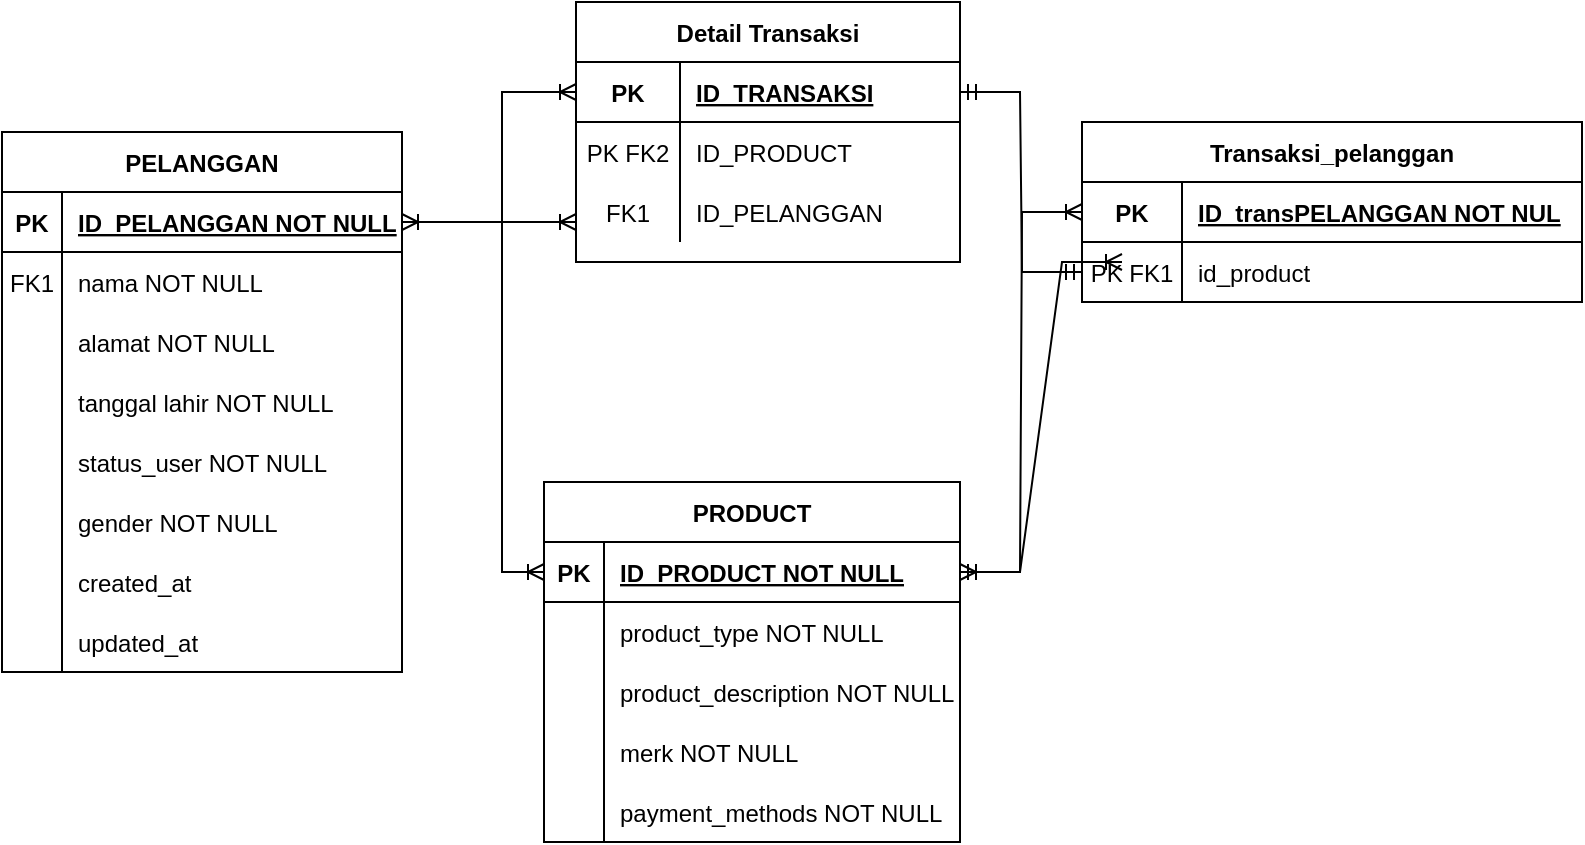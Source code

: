 <?xml version="1.0" encoding="UTF-8"?>
<mxfile version="20.5.3" pages="2"><diagram id="ZekU-cFpkM9IE33deQuU" name="Page-1"><mxGraphModel dx="1102" dy="524" grid="1" gridSize="10" guides="1" tooltips="1" connect="1" arrows="1" fold="1" page="1" pageScale="1" pageWidth="850" pageHeight="1100" math="0" shadow="0"><root><mxCell id="0"/><mxCell id="1" parent="0"/><mxCell id="_6RoxGi8gljCPZA8hUSi-14" value="PRODUCT" style="shape=table;startSize=30;container=1;collapsible=1;childLayout=tableLayout;fixedRows=1;rowLines=0;fontStyle=1;align=center;resizeLast=1;" parent="1" vertex="1"><mxGeometry x="321" y="300" width="208" height="180" as="geometry"/></mxCell><mxCell id="_6RoxGi8gljCPZA8hUSi-15" value="" style="shape=tableRow;horizontal=0;startSize=0;swimlaneHead=0;swimlaneBody=0;fillColor=none;collapsible=0;dropTarget=0;points=[[0,0.5],[1,0.5]];portConstraint=eastwest;top=0;left=0;right=0;bottom=1;" parent="_6RoxGi8gljCPZA8hUSi-14" vertex="1"><mxGeometry y="30" width="208" height="30" as="geometry"/></mxCell><mxCell id="_6RoxGi8gljCPZA8hUSi-16" value="PK" style="shape=partialRectangle;connectable=0;fillColor=none;top=0;left=0;bottom=0;right=0;fontStyle=1;overflow=hidden;" parent="_6RoxGi8gljCPZA8hUSi-15" vertex="1"><mxGeometry width="30" height="30" as="geometry"><mxRectangle width="30" height="30" as="alternateBounds"/></mxGeometry></mxCell><mxCell id="_6RoxGi8gljCPZA8hUSi-17" value="ID_PRODUCT NOT NULL" style="shape=partialRectangle;connectable=0;fillColor=none;top=0;left=0;bottom=0;right=0;align=left;spacingLeft=6;fontStyle=5;overflow=hidden;" parent="_6RoxGi8gljCPZA8hUSi-15" vertex="1"><mxGeometry x="30" width="178" height="30" as="geometry"><mxRectangle width="178" height="30" as="alternateBounds"/></mxGeometry></mxCell><mxCell id="_6RoxGi8gljCPZA8hUSi-18" value="" style="shape=tableRow;horizontal=0;startSize=0;swimlaneHead=0;swimlaneBody=0;fillColor=none;collapsible=0;dropTarget=0;points=[[0,0.5],[1,0.5]];portConstraint=eastwest;top=0;left=0;right=0;bottom=0;" parent="_6RoxGi8gljCPZA8hUSi-14" vertex="1"><mxGeometry y="60" width="208" height="30" as="geometry"/></mxCell><mxCell id="_6RoxGi8gljCPZA8hUSi-19" value="" style="shape=partialRectangle;connectable=0;fillColor=none;top=0;left=0;bottom=0;right=0;editable=1;overflow=hidden;" parent="_6RoxGi8gljCPZA8hUSi-18" vertex="1"><mxGeometry width="30" height="30" as="geometry"><mxRectangle width="30" height="30" as="alternateBounds"/></mxGeometry></mxCell><mxCell id="_6RoxGi8gljCPZA8hUSi-20" value="product_type NOT NULL" style="shape=partialRectangle;connectable=0;fillColor=none;top=0;left=0;bottom=0;right=0;align=left;spacingLeft=6;overflow=hidden;" parent="_6RoxGi8gljCPZA8hUSi-18" vertex="1"><mxGeometry x="30" width="178" height="30" as="geometry"><mxRectangle width="178" height="30" as="alternateBounds"/></mxGeometry></mxCell><mxCell id="_6RoxGi8gljCPZA8hUSi-21" value="" style="shape=tableRow;horizontal=0;startSize=0;swimlaneHead=0;swimlaneBody=0;fillColor=none;collapsible=0;dropTarget=0;points=[[0,0.5],[1,0.5]];portConstraint=eastwest;top=0;left=0;right=0;bottom=0;" parent="_6RoxGi8gljCPZA8hUSi-14" vertex="1"><mxGeometry y="90" width="208" height="30" as="geometry"/></mxCell><mxCell id="_6RoxGi8gljCPZA8hUSi-22" value="" style="shape=partialRectangle;connectable=0;fillColor=none;top=0;left=0;bottom=0;right=0;editable=1;overflow=hidden;" parent="_6RoxGi8gljCPZA8hUSi-21" vertex="1"><mxGeometry width="30" height="30" as="geometry"><mxRectangle width="30" height="30" as="alternateBounds"/></mxGeometry></mxCell><mxCell id="_6RoxGi8gljCPZA8hUSi-23" value="product_description NOT NULL" style="shape=partialRectangle;connectable=0;fillColor=none;top=0;left=0;bottom=0;right=0;align=left;spacingLeft=6;overflow=hidden;" parent="_6RoxGi8gljCPZA8hUSi-21" vertex="1"><mxGeometry x="30" width="178" height="30" as="geometry"><mxRectangle width="178" height="30" as="alternateBounds"/></mxGeometry></mxCell><mxCell id="_6RoxGi8gljCPZA8hUSi-24" value="" style="shape=tableRow;horizontal=0;startSize=0;swimlaneHead=0;swimlaneBody=0;fillColor=none;collapsible=0;dropTarget=0;points=[[0,0.5],[1,0.5]];portConstraint=eastwest;top=0;left=0;right=0;bottom=0;" parent="_6RoxGi8gljCPZA8hUSi-14" vertex="1"><mxGeometry y="120" width="208" height="30" as="geometry"/></mxCell><mxCell id="_6RoxGi8gljCPZA8hUSi-25" value="" style="shape=partialRectangle;connectable=0;fillColor=none;top=0;left=0;bottom=0;right=0;editable=1;overflow=hidden;" parent="_6RoxGi8gljCPZA8hUSi-24" vertex="1"><mxGeometry width="30" height="30" as="geometry"><mxRectangle width="30" height="30" as="alternateBounds"/></mxGeometry></mxCell><mxCell id="_6RoxGi8gljCPZA8hUSi-26" value="merk NOT NULL" style="shape=partialRectangle;connectable=0;fillColor=none;top=0;left=0;bottom=0;right=0;align=left;spacingLeft=6;overflow=hidden;" parent="_6RoxGi8gljCPZA8hUSi-24" vertex="1"><mxGeometry x="30" width="178" height="30" as="geometry"><mxRectangle width="178" height="30" as="alternateBounds"/></mxGeometry></mxCell><mxCell id="_6RoxGi8gljCPZA8hUSi-54" style="shape=tableRow;horizontal=0;startSize=0;swimlaneHead=0;swimlaneBody=0;fillColor=none;collapsible=0;dropTarget=0;points=[[0,0.5],[1,0.5]];portConstraint=eastwest;top=0;left=0;right=0;bottom=0;" parent="_6RoxGi8gljCPZA8hUSi-14" vertex="1"><mxGeometry y="150" width="208" height="30" as="geometry"/></mxCell><mxCell id="_6RoxGi8gljCPZA8hUSi-55" style="shape=partialRectangle;connectable=0;fillColor=none;top=0;left=0;bottom=0;right=0;editable=1;overflow=hidden;" parent="_6RoxGi8gljCPZA8hUSi-54" vertex="1"><mxGeometry width="30" height="30" as="geometry"><mxRectangle width="30" height="30" as="alternateBounds"/></mxGeometry></mxCell><mxCell id="_6RoxGi8gljCPZA8hUSi-56" value="payment_methods NOT NULL" style="shape=partialRectangle;connectable=0;fillColor=none;top=0;left=0;bottom=0;right=0;align=left;spacingLeft=6;overflow=hidden;" parent="_6RoxGi8gljCPZA8hUSi-54" vertex="1"><mxGeometry x="30" width="178" height="30" as="geometry"><mxRectangle width="178" height="30" as="alternateBounds"/></mxGeometry></mxCell><mxCell id="_6RoxGi8gljCPZA8hUSi-28" value="PELANGGAN" style="shape=table;startSize=30;container=1;collapsible=1;childLayout=tableLayout;fixedRows=1;rowLines=0;fontStyle=1;align=center;resizeLast=1;" parent="1" vertex="1"><mxGeometry x="50" y="125" width="200" height="270" as="geometry"/></mxCell><mxCell id="_6RoxGi8gljCPZA8hUSi-29" value="" style="shape=tableRow;horizontal=0;startSize=0;swimlaneHead=0;swimlaneBody=0;fillColor=none;collapsible=0;dropTarget=0;points=[[0,0.5],[1,0.5]];portConstraint=eastwest;top=0;left=0;right=0;bottom=1;" parent="_6RoxGi8gljCPZA8hUSi-28" vertex="1"><mxGeometry y="30" width="200" height="30" as="geometry"/></mxCell><mxCell id="_6RoxGi8gljCPZA8hUSi-30" value="PK" style="shape=partialRectangle;connectable=0;fillColor=none;top=0;left=0;bottom=0;right=0;fontStyle=1;overflow=hidden;" parent="_6RoxGi8gljCPZA8hUSi-29" vertex="1"><mxGeometry width="30" height="30" as="geometry"><mxRectangle width="30" height="30" as="alternateBounds"/></mxGeometry></mxCell><mxCell id="_6RoxGi8gljCPZA8hUSi-31" value="ID_PELANGGAN NOT NULL" style="shape=partialRectangle;connectable=0;fillColor=none;top=0;left=0;bottom=0;right=0;align=left;spacingLeft=6;fontStyle=5;overflow=hidden;" parent="_6RoxGi8gljCPZA8hUSi-29" vertex="1"><mxGeometry x="30" width="170" height="30" as="geometry"><mxRectangle width="170" height="30" as="alternateBounds"/></mxGeometry></mxCell><mxCell id="_6RoxGi8gljCPZA8hUSi-32" value="" style="shape=tableRow;horizontal=0;startSize=0;swimlaneHead=0;swimlaneBody=0;fillColor=none;collapsible=0;dropTarget=0;points=[[0,0.5],[1,0.5]];portConstraint=eastwest;top=0;left=0;right=0;bottom=0;" parent="_6RoxGi8gljCPZA8hUSi-28" vertex="1"><mxGeometry y="60" width="200" height="30" as="geometry"/></mxCell><mxCell id="_6RoxGi8gljCPZA8hUSi-33" value="FK1" style="shape=partialRectangle;connectable=0;fillColor=none;top=0;left=0;bottom=0;right=0;editable=1;overflow=hidden;" parent="_6RoxGi8gljCPZA8hUSi-32" vertex="1"><mxGeometry width="30" height="30" as="geometry"><mxRectangle width="30" height="30" as="alternateBounds"/></mxGeometry></mxCell><mxCell id="_6RoxGi8gljCPZA8hUSi-34" value="nama NOT NULL" style="shape=partialRectangle;connectable=0;fillColor=none;top=0;left=0;bottom=0;right=0;align=left;spacingLeft=6;overflow=hidden;" parent="_6RoxGi8gljCPZA8hUSi-32" vertex="1"><mxGeometry x="30" width="170" height="30" as="geometry"><mxRectangle width="170" height="30" as="alternateBounds"/></mxGeometry></mxCell><mxCell id="_6RoxGi8gljCPZA8hUSi-35" value="" style="shape=tableRow;horizontal=0;startSize=0;swimlaneHead=0;swimlaneBody=0;fillColor=none;collapsible=0;dropTarget=0;points=[[0,0.5],[1,0.5]];portConstraint=eastwest;top=0;left=0;right=0;bottom=0;" parent="_6RoxGi8gljCPZA8hUSi-28" vertex="1"><mxGeometry y="90" width="200" height="30" as="geometry"/></mxCell><mxCell id="_6RoxGi8gljCPZA8hUSi-36" value="" style="shape=partialRectangle;connectable=0;fillColor=none;top=0;left=0;bottom=0;right=0;editable=1;overflow=hidden;" parent="_6RoxGi8gljCPZA8hUSi-35" vertex="1"><mxGeometry width="30" height="30" as="geometry"><mxRectangle width="30" height="30" as="alternateBounds"/></mxGeometry></mxCell><mxCell id="_6RoxGi8gljCPZA8hUSi-37" value="alamat NOT NULL" style="shape=partialRectangle;connectable=0;fillColor=none;top=0;left=0;bottom=0;right=0;align=left;spacingLeft=6;overflow=hidden;" parent="_6RoxGi8gljCPZA8hUSi-35" vertex="1"><mxGeometry x="30" width="170" height="30" as="geometry"><mxRectangle width="170" height="30" as="alternateBounds"/></mxGeometry></mxCell><mxCell id="_6RoxGi8gljCPZA8hUSi-38" value="" style="shape=tableRow;horizontal=0;startSize=0;swimlaneHead=0;swimlaneBody=0;fillColor=none;collapsible=0;dropTarget=0;points=[[0,0.5],[1,0.5]];portConstraint=eastwest;top=0;left=0;right=0;bottom=0;" parent="_6RoxGi8gljCPZA8hUSi-28" vertex="1"><mxGeometry y="120" width="200" height="30" as="geometry"/></mxCell><mxCell id="_6RoxGi8gljCPZA8hUSi-39" value="" style="shape=partialRectangle;connectable=0;fillColor=none;top=0;left=0;bottom=0;right=0;editable=1;overflow=hidden;" parent="_6RoxGi8gljCPZA8hUSi-38" vertex="1"><mxGeometry width="30" height="30" as="geometry"><mxRectangle width="30" height="30" as="alternateBounds"/></mxGeometry></mxCell><mxCell id="_6RoxGi8gljCPZA8hUSi-40" value="tanggal lahir NOT NULL" style="shape=partialRectangle;connectable=0;fillColor=none;top=0;left=0;bottom=0;right=0;align=left;spacingLeft=6;overflow=hidden;" parent="_6RoxGi8gljCPZA8hUSi-38" vertex="1"><mxGeometry x="30" width="170" height="30" as="geometry"><mxRectangle width="170" height="30" as="alternateBounds"/></mxGeometry></mxCell><mxCell id="_6RoxGi8gljCPZA8hUSi-62" style="shape=tableRow;horizontal=0;startSize=0;swimlaneHead=0;swimlaneBody=0;fillColor=none;collapsible=0;dropTarget=0;points=[[0,0.5],[1,0.5]];portConstraint=eastwest;top=0;left=0;right=0;bottom=0;" parent="_6RoxGi8gljCPZA8hUSi-28" vertex="1"><mxGeometry y="150" width="200" height="30" as="geometry"/></mxCell><mxCell id="_6RoxGi8gljCPZA8hUSi-63" style="shape=partialRectangle;connectable=0;fillColor=none;top=0;left=0;bottom=0;right=0;editable=1;overflow=hidden;" parent="_6RoxGi8gljCPZA8hUSi-62" vertex="1"><mxGeometry width="30" height="30" as="geometry"><mxRectangle width="30" height="30" as="alternateBounds"/></mxGeometry></mxCell><mxCell id="_6RoxGi8gljCPZA8hUSi-64" value="status_user NOT NULL" style="shape=partialRectangle;connectable=0;fillColor=none;top=0;left=0;bottom=0;right=0;align=left;spacingLeft=6;overflow=hidden;" parent="_6RoxGi8gljCPZA8hUSi-62" vertex="1"><mxGeometry x="30" width="170" height="30" as="geometry"><mxRectangle width="170" height="30" as="alternateBounds"/></mxGeometry></mxCell><mxCell id="_6RoxGi8gljCPZA8hUSi-65" style="shape=tableRow;horizontal=0;startSize=0;swimlaneHead=0;swimlaneBody=0;fillColor=none;collapsible=0;dropTarget=0;points=[[0,0.5],[1,0.5]];portConstraint=eastwest;top=0;left=0;right=0;bottom=0;" parent="_6RoxGi8gljCPZA8hUSi-28" vertex="1"><mxGeometry y="180" width="200" height="30" as="geometry"/></mxCell><mxCell id="_6RoxGi8gljCPZA8hUSi-66" style="shape=partialRectangle;connectable=0;fillColor=none;top=0;left=0;bottom=0;right=0;editable=1;overflow=hidden;" parent="_6RoxGi8gljCPZA8hUSi-65" vertex="1"><mxGeometry width="30" height="30" as="geometry"><mxRectangle width="30" height="30" as="alternateBounds"/></mxGeometry></mxCell><mxCell id="_6RoxGi8gljCPZA8hUSi-67" value="gender NOT NULL" style="shape=partialRectangle;connectable=0;fillColor=none;top=0;left=0;bottom=0;right=0;align=left;spacingLeft=6;overflow=hidden;" parent="_6RoxGi8gljCPZA8hUSi-65" vertex="1"><mxGeometry x="30" width="170" height="30" as="geometry"><mxRectangle width="170" height="30" as="alternateBounds"/></mxGeometry></mxCell><mxCell id="_6RoxGi8gljCPZA8hUSi-68" style="shape=tableRow;horizontal=0;startSize=0;swimlaneHead=0;swimlaneBody=0;fillColor=none;collapsible=0;dropTarget=0;points=[[0,0.5],[1,0.5]];portConstraint=eastwest;top=0;left=0;right=0;bottom=0;" parent="_6RoxGi8gljCPZA8hUSi-28" vertex="1"><mxGeometry y="210" width="200" height="30" as="geometry"/></mxCell><mxCell id="_6RoxGi8gljCPZA8hUSi-69" style="shape=partialRectangle;connectable=0;fillColor=none;top=0;left=0;bottom=0;right=0;editable=1;overflow=hidden;" parent="_6RoxGi8gljCPZA8hUSi-68" vertex="1"><mxGeometry width="30" height="30" as="geometry"><mxRectangle width="30" height="30" as="alternateBounds"/></mxGeometry></mxCell><mxCell id="_6RoxGi8gljCPZA8hUSi-70" value="created_at" style="shape=partialRectangle;connectable=0;fillColor=none;top=0;left=0;bottom=0;right=0;align=left;spacingLeft=6;overflow=hidden;" parent="_6RoxGi8gljCPZA8hUSi-68" vertex="1"><mxGeometry x="30" width="170" height="30" as="geometry"><mxRectangle width="170" height="30" as="alternateBounds"/></mxGeometry></mxCell><mxCell id="_6RoxGi8gljCPZA8hUSi-71" style="shape=tableRow;horizontal=0;startSize=0;swimlaneHead=0;swimlaneBody=0;fillColor=none;collapsible=0;dropTarget=0;points=[[0,0.5],[1,0.5]];portConstraint=eastwest;top=0;left=0;right=0;bottom=0;" parent="_6RoxGi8gljCPZA8hUSi-28" vertex="1"><mxGeometry y="240" width="200" height="30" as="geometry"/></mxCell><mxCell id="_6RoxGi8gljCPZA8hUSi-72" style="shape=partialRectangle;connectable=0;fillColor=none;top=0;left=0;bottom=0;right=0;editable=1;overflow=hidden;" parent="_6RoxGi8gljCPZA8hUSi-71" vertex="1"><mxGeometry width="30" height="30" as="geometry"><mxRectangle width="30" height="30" as="alternateBounds"/></mxGeometry></mxCell><mxCell id="_6RoxGi8gljCPZA8hUSi-73" value="updated_at" style="shape=partialRectangle;connectable=0;fillColor=none;top=0;left=0;bottom=0;right=0;align=left;spacingLeft=6;overflow=hidden;" parent="_6RoxGi8gljCPZA8hUSi-71" vertex="1"><mxGeometry x="30" width="170" height="30" as="geometry"><mxRectangle width="170" height="30" as="alternateBounds"/></mxGeometry></mxCell><mxCell id="_6RoxGi8gljCPZA8hUSi-75" value="Transaksi_pelanggan" style="shape=table;startSize=30;container=1;collapsible=1;childLayout=tableLayout;fixedRows=1;rowLines=0;fontStyle=1;align=center;resizeLast=1;" parent="1" vertex="1"><mxGeometry x="590" y="120" width="250" height="90" as="geometry"/></mxCell><mxCell id="_6RoxGi8gljCPZA8hUSi-76" value="" style="shape=tableRow;horizontal=0;startSize=0;swimlaneHead=0;swimlaneBody=0;fillColor=none;collapsible=0;dropTarget=0;points=[[0,0.5],[1,0.5]];portConstraint=eastwest;top=0;left=0;right=0;bottom=1;" parent="_6RoxGi8gljCPZA8hUSi-75" vertex="1"><mxGeometry y="30" width="250" height="30" as="geometry"/></mxCell><mxCell id="_6RoxGi8gljCPZA8hUSi-77" value="PK" style="shape=partialRectangle;connectable=0;fillColor=none;top=0;left=0;bottom=0;right=0;fontStyle=1;overflow=hidden;" parent="_6RoxGi8gljCPZA8hUSi-76" vertex="1"><mxGeometry width="50" height="30" as="geometry"><mxRectangle width="50" height="30" as="alternateBounds"/></mxGeometry></mxCell><mxCell id="_6RoxGi8gljCPZA8hUSi-78" value="ID_transPELANGGAN NOT NUL" style="shape=partialRectangle;connectable=0;fillColor=none;top=0;left=0;bottom=0;right=0;align=left;spacingLeft=6;fontStyle=5;overflow=hidden;" parent="_6RoxGi8gljCPZA8hUSi-76" vertex="1"><mxGeometry x="50" width="200" height="30" as="geometry"><mxRectangle width="200" height="30" as="alternateBounds"/></mxGeometry></mxCell><mxCell id="_6RoxGi8gljCPZA8hUSi-79" value="" style="shape=tableRow;horizontal=0;startSize=0;swimlaneHead=0;swimlaneBody=0;fillColor=none;collapsible=0;dropTarget=0;points=[[0,0.5],[1,0.5]];portConstraint=eastwest;top=0;left=0;right=0;bottom=0;" parent="_6RoxGi8gljCPZA8hUSi-75" vertex="1"><mxGeometry y="60" width="250" height="30" as="geometry"/></mxCell><mxCell id="_6RoxGi8gljCPZA8hUSi-80" value="PK FK1" style="shape=partialRectangle;connectable=0;fillColor=none;top=0;left=0;bottom=0;right=0;editable=1;overflow=hidden;" parent="_6RoxGi8gljCPZA8hUSi-79" vertex="1"><mxGeometry width="50" height="30" as="geometry"><mxRectangle width="50" height="30" as="alternateBounds"/></mxGeometry></mxCell><mxCell id="_6RoxGi8gljCPZA8hUSi-81" value="id_product" style="shape=partialRectangle;connectable=0;fillColor=none;top=0;left=0;bottom=0;right=0;align=left;spacingLeft=6;overflow=hidden;" parent="_6RoxGi8gljCPZA8hUSi-79" vertex="1"><mxGeometry x="50" width="200" height="30" as="geometry"><mxRectangle width="200" height="30" as="alternateBounds"/></mxGeometry></mxCell><mxCell id="_6RoxGi8gljCPZA8hUSi-88" value="Detail Transaksi" style="shape=table;startSize=30;container=1;collapsible=1;childLayout=tableLayout;fixedRows=1;rowLines=0;fontStyle=1;align=center;resizeLast=1;" parent="1" vertex="1"><mxGeometry x="337" y="60" width="192" height="130" as="geometry"/></mxCell><mxCell id="_6RoxGi8gljCPZA8hUSi-89" value="" style="shape=tableRow;horizontal=0;startSize=0;swimlaneHead=0;swimlaneBody=0;fillColor=none;collapsible=0;dropTarget=0;points=[[0,0.5],[1,0.5]];portConstraint=eastwest;top=0;left=0;right=0;bottom=1;" parent="_6RoxGi8gljCPZA8hUSi-88" vertex="1"><mxGeometry y="30" width="192" height="30" as="geometry"/></mxCell><mxCell id="_6RoxGi8gljCPZA8hUSi-90" value="PK" style="shape=partialRectangle;connectable=0;fillColor=none;top=0;left=0;bottom=0;right=0;fontStyle=1;overflow=hidden;" parent="_6RoxGi8gljCPZA8hUSi-89" vertex="1"><mxGeometry width="52" height="30" as="geometry"><mxRectangle width="52" height="30" as="alternateBounds"/></mxGeometry></mxCell><mxCell id="_6RoxGi8gljCPZA8hUSi-91" value="ID_TRANSAKSI" style="shape=partialRectangle;connectable=0;fillColor=none;top=0;left=0;bottom=0;right=0;align=left;spacingLeft=6;fontStyle=5;overflow=hidden;" parent="_6RoxGi8gljCPZA8hUSi-89" vertex="1"><mxGeometry x="52" width="140" height="30" as="geometry"><mxRectangle width="140" height="30" as="alternateBounds"/></mxGeometry></mxCell><mxCell id="_6RoxGi8gljCPZA8hUSi-106" value="" style="shape=tableRow;horizontal=0;startSize=0;swimlaneHead=0;swimlaneBody=0;fillColor=none;collapsible=0;dropTarget=0;points=[[0,0.5],[1,0.5]];portConstraint=eastwest;top=0;left=0;right=0;bottom=0;" parent="_6RoxGi8gljCPZA8hUSi-88" vertex="1"><mxGeometry y="60" width="192" height="30" as="geometry"/></mxCell><mxCell id="_6RoxGi8gljCPZA8hUSi-107" value="PK FK2" style="shape=partialRectangle;connectable=0;fillColor=none;top=0;left=0;bottom=0;right=0;editable=1;overflow=hidden;" parent="_6RoxGi8gljCPZA8hUSi-106" vertex="1"><mxGeometry width="52" height="30" as="geometry"><mxRectangle width="52" height="30" as="alternateBounds"/></mxGeometry></mxCell><mxCell id="_6RoxGi8gljCPZA8hUSi-108" value="ID_PRODUCT" style="shape=partialRectangle;connectable=0;fillColor=none;top=0;left=0;bottom=0;right=0;align=left;spacingLeft=6;overflow=hidden;" parent="_6RoxGi8gljCPZA8hUSi-106" vertex="1"><mxGeometry x="52" width="140" height="30" as="geometry"><mxRectangle width="140" height="30" as="alternateBounds"/></mxGeometry></mxCell><mxCell id="_6RoxGi8gljCPZA8hUSi-95" value="" style="shape=tableRow;horizontal=0;startSize=0;swimlaneHead=0;swimlaneBody=0;fillColor=none;collapsible=0;dropTarget=0;points=[[0,0.5],[1,0.5]];portConstraint=eastwest;top=0;left=0;right=0;bottom=0;" parent="_6RoxGi8gljCPZA8hUSi-88" vertex="1"><mxGeometry y="90" width="192" height="30" as="geometry"/></mxCell><mxCell id="_6RoxGi8gljCPZA8hUSi-96" value="FK1" style="shape=partialRectangle;connectable=0;fillColor=none;top=0;left=0;bottom=0;right=0;editable=1;overflow=hidden;" parent="_6RoxGi8gljCPZA8hUSi-95" vertex="1"><mxGeometry width="52" height="30" as="geometry"><mxRectangle width="52" height="30" as="alternateBounds"/></mxGeometry></mxCell><mxCell id="_6RoxGi8gljCPZA8hUSi-97" value="ID_PELANGGAN" style="shape=partialRectangle;connectable=0;fillColor=none;top=0;left=0;bottom=0;right=0;align=left;spacingLeft=6;overflow=hidden;" parent="_6RoxGi8gljCPZA8hUSi-95" vertex="1"><mxGeometry x="52" width="140" height="30" as="geometry"><mxRectangle width="140" height="30" as="alternateBounds"/></mxGeometry></mxCell><mxCell id="_6RoxGi8gljCPZA8hUSi-101" style="edgeStyle=orthogonalEdgeStyle;rounded=0;orthogonalLoop=1;jettySize=auto;html=1;exitX=1;exitY=0.5;exitDx=0;exitDy=0;" parent="_6RoxGi8gljCPZA8hUSi-88" edge="1"><mxGeometry relative="1" as="geometry"/></mxCell><mxCell id="_6RoxGi8gljCPZA8hUSi-112" value="" style="edgeStyle=entityRelationEdgeStyle;fontSize=12;html=1;endArrow=ERoneToMany;startArrow=ERoneToMany;rounded=0;exitX=1;exitY=0.5;exitDx=0;exitDy=0;entryX=1.032;entryY=0.188;entryDx=0;entryDy=0;entryPerimeter=0;" parent="1" source="_6RoxGi8gljCPZA8hUSi-15" edge="1"><mxGeometry width="100" height="100" relative="1" as="geometry"><mxPoint x="510" y="290" as="sourcePoint"/><mxPoint x="610" y="190" as="targetPoint"/></mxGeometry></mxCell><mxCell id="_6RoxGi8gljCPZA8hUSi-116" value="" style="edgeStyle=entityRelationEdgeStyle;fontSize=12;html=1;endArrow=ERmandOne;startArrow=ERmandOne;rounded=0;" parent="1" source="_6RoxGi8gljCPZA8hUSi-89" target="_6RoxGi8gljCPZA8hUSi-79" edge="1"><mxGeometry width="100" height="100" relative="1" as="geometry"><mxPoint x="380" y="310" as="sourcePoint"/><mxPoint x="480" y="210" as="targetPoint"/></mxGeometry></mxCell><mxCell id="_6RoxGi8gljCPZA8hUSi-117" value="" style="edgeStyle=entityRelationEdgeStyle;fontSize=12;html=1;endArrow=ERoneToMany;startArrow=ERmandOne;rounded=0;entryX=0;entryY=0.5;entryDx=0;entryDy=0;exitX=1;exitY=0.5;exitDx=0;exitDy=0;" parent="1" source="_6RoxGi8gljCPZA8hUSi-15" target="_6RoxGi8gljCPZA8hUSi-76" edge="1"><mxGeometry width="100" height="100" relative="1" as="geometry"><mxPoint x="529" y="350" as="sourcePoint"/><mxPoint x="629" y="250" as="targetPoint"/></mxGeometry></mxCell><mxCell id="_6RoxGi8gljCPZA8hUSi-119" value="" style="edgeStyle=orthogonalEdgeStyle;fontSize=12;html=1;endArrow=ERoneToMany;startArrow=ERoneToMany;rounded=0;exitX=0;exitY=0.5;exitDx=0;exitDy=0;entryX=0;entryY=0.5;entryDx=0;entryDy=0;" parent="1" source="_6RoxGi8gljCPZA8hUSi-15" target="_6RoxGi8gljCPZA8hUSi-89" edge="1"><mxGeometry width="100" height="100" relative="1" as="geometry"><mxPoint x="300" y="350" as="sourcePoint"/><mxPoint x="300" y="110" as="targetPoint"/><Array as="points"><mxPoint x="300" y="345"/><mxPoint x="300" y="105"/></Array></mxGeometry></mxCell><mxCell id="_6RoxGi8gljCPZA8hUSi-120" value="" style="fontSize=12;html=1;endArrow=ERoneToMany;startArrow=ERoneToMany;rounded=0;exitX=1;exitY=0.5;exitDx=0;exitDy=0;edgeStyle=orthogonalEdgeStyle;" parent="1" source="_6RoxGi8gljCPZA8hUSi-29" edge="1"><mxGeometry width="100" height="100" relative="1" as="geometry"><mxPoint x="237" y="270" as="sourcePoint"/><mxPoint x="337" y="170" as="targetPoint"/></mxGeometry></mxCell></root></mxGraphModel></diagram><diagram id="aHp4Yy8HyFMaDVhz2mBH" name="Page-2"><mxGraphModel dx="1952" dy="524" grid="1" gridSize="10" guides="1" tooltips="1" connect="1" arrows="1" fold="1" page="1" pageScale="1" pageWidth="850" pageHeight="1100" math="0" shadow="0"><root><mxCell id="0"/><mxCell id="1" parent="0"/><mxCell id="it7jZFx8YStNlVOl_ZXk-1" value="USER " style="shape=table;startSize=30;container=1;collapsible=1;childLayout=tableLayout;fixedRows=1;rowLines=0;fontStyle=1;align=center;resizeLast=1;" parent="1" vertex="1"><mxGeometry x="-840" y="360" width="330" height="240" as="geometry"/></mxCell><mxCell id="it7jZFx8YStNlVOl_ZXk-2" value="" style="shape=tableRow;horizontal=0;startSize=0;swimlaneHead=0;swimlaneBody=0;fillColor=none;collapsible=0;dropTarget=0;points=[[0,0.5],[1,0.5]];portConstraint=eastwest;top=0;left=0;right=0;bottom=1;" parent="it7jZFx8YStNlVOl_ZXk-1" vertex="1"><mxGeometry y="30" width="330" height="30" as="geometry"/></mxCell><mxCell id="it7jZFx8YStNlVOl_ZXk-3" value="PK" style="shape=partialRectangle;connectable=0;fillColor=none;top=0;left=0;bottom=0;right=0;fontStyle=1;overflow=hidden;" parent="it7jZFx8YStNlVOl_ZXk-2" vertex="1"><mxGeometry width="30" height="30" as="geometry"><mxRectangle width="30" height="30" as="alternateBounds"/></mxGeometry></mxCell><mxCell id="it7jZFx8YStNlVOl_ZXk-4" value="user_id" style="shape=partialRectangle;connectable=0;fillColor=none;top=0;left=0;bottom=0;right=0;align=left;spacingLeft=6;fontStyle=5;overflow=hidden;" parent="it7jZFx8YStNlVOl_ZXk-2" vertex="1"><mxGeometry x="30" width="150" height="30" as="geometry"><mxRectangle width="150" height="30" as="alternateBounds"/></mxGeometry></mxCell><mxCell id="it7jZFx8YStNlVOl_ZXk-20" value="Int,AI" style="shape=partialRectangle;connectable=0;fillColor=none;top=0;left=0;bottom=0;right=0;align=left;spacingLeft=6;fontStyle=5;overflow=hidden;" parent="it7jZFx8YStNlVOl_ZXk-2" vertex="1"><mxGeometry x="180" width="150" height="30" as="geometry"><mxRectangle width="150" height="30" as="alternateBounds"/></mxGeometry></mxCell><mxCell id="it7jZFx8YStNlVOl_ZXk-5" value="" style="shape=tableRow;horizontal=0;startSize=0;swimlaneHead=0;swimlaneBody=0;fillColor=none;collapsible=0;dropTarget=0;points=[[0,0.5],[1,0.5]];portConstraint=eastwest;top=0;left=0;right=0;bottom=0;" parent="it7jZFx8YStNlVOl_ZXk-1" vertex="1"><mxGeometry y="60" width="330" height="30" as="geometry"/></mxCell><mxCell id="it7jZFx8YStNlVOl_ZXk-6" value="" style="shape=partialRectangle;connectable=0;fillColor=none;top=0;left=0;bottom=0;right=0;editable=1;overflow=hidden;" parent="it7jZFx8YStNlVOl_ZXk-5" vertex="1"><mxGeometry width="30" height="30" as="geometry"><mxRectangle width="30" height="30" as="alternateBounds"/></mxGeometry></mxCell><mxCell id="it7jZFx8YStNlVOl_ZXk-7" value="Nama" style="shape=partialRectangle;connectable=0;fillColor=none;top=0;left=0;bottom=0;right=0;align=left;spacingLeft=6;overflow=hidden;" parent="it7jZFx8YStNlVOl_ZXk-5" vertex="1"><mxGeometry x="30" width="150" height="30" as="geometry"><mxRectangle width="150" height="30" as="alternateBounds"/></mxGeometry></mxCell><mxCell id="it7jZFx8YStNlVOl_ZXk-21" value="varchar(50)" style="shape=partialRectangle;connectable=0;fillColor=none;top=0;left=0;bottom=0;right=0;align=left;spacingLeft=6;overflow=hidden;" parent="it7jZFx8YStNlVOl_ZXk-5" vertex="1"><mxGeometry x="180" width="150" height="30" as="geometry"><mxRectangle width="150" height="30" as="alternateBounds"/></mxGeometry></mxCell><mxCell id="it7jZFx8YStNlVOl_ZXk-8" value="" style="shape=tableRow;horizontal=0;startSize=0;swimlaneHead=0;swimlaneBody=0;fillColor=none;collapsible=0;dropTarget=0;points=[[0,0.5],[1,0.5]];portConstraint=eastwest;top=0;left=0;right=0;bottom=0;" parent="it7jZFx8YStNlVOl_ZXk-1" vertex="1"><mxGeometry y="90" width="330" height="30" as="geometry"/></mxCell><mxCell id="it7jZFx8YStNlVOl_ZXk-9" value="" style="shape=partialRectangle;connectable=0;fillColor=none;top=0;left=0;bottom=0;right=0;editable=1;overflow=hidden;" parent="it7jZFx8YStNlVOl_ZXk-8" vertex="1"><mxGeometry width="30" height="30" as="geometry"><mxRectangle width="30" height="30" as="alternateBounds"/></mxGeometry></mxCell><mxCell id="it7jZFx8YStNlVOl_ZXk-10" value="password" style="shape=partialRectangle;connectable=0;fillColor=none;top=0;left=0;bottom=0;right=0;align=left;spacingLeft=6;overflow=hidden;" parent="it7jZFx8YStNlVOl_ZXk-8" vertex="1"><mxGeometry x="30" width="150" height="30" as="geometry"><mxRectangle width="150" height="30" as="alternateBounds"/></mxGeometry></mxCell><mxCell id="it7jZFx8YStNlVOl_ZXk-22" value="int" style="shape=partialRectangle;connectable=0;fillColor=none;top=0;left=0;bottom=0;right=0;align=left;spacingLeft=6;overflow=hidden;" parent="it7jZFx8YStNlVOl_ZXk-8" vertex="1"><mxGeometry x="180" width="150" height="30" as="geometry"><mxRectangle width="150" height="30" as="alternateBounds"/></mxGeometry></mxCell><mxCell id="it7jZFx8YStNlVOl_ZXk-32" style="shape=tableRow;horizontal=0;startSize=0;swimlaneHead=0;swimlaneBody=0;fillColor=none;collapsible=0;dropTarget=0;points=[[0,0.5],[1,0.5]];portConstraint=eastwest;top=0;left=0;right=0;bottom=0;" parent="it7jZFx8YStNlVOl_ZXk-1" vertex="1"><mxGeometry y="120" width="330" height="30" as="geometry"/></mxCell><mxCell id="it7jZFx8YStNlVOl_ZXk-33" style="shape=partialRectangle;connectable=0;fillColor=none;top=0;left=0;bottom=0;right=0;editable=1;overflow=hidden;" parent="it7jZFx8YStNlVOl_ZXk-32" vertex="1"><mxGeometry width="30" height="30" as="geometry"><mxRectangle width="30" height="30" as="alternateBounds"/></mxGeometry></mxCell><mxCell id="it7jZFx8YStNlVOl_ZXk-34" value="no handphone" style="shape=partialRectangle;connectable=0;fillColor=none;top=0;left=0;bottom=0;right=0;align=left;spacingLeft=6;overflow=hidden;" parent="it7jZFx8YStNlVOl_ZXk-32" vertex="1"><mxGeometry x="30" width="150" height="30" as="geometry"><mxRectangle width="150" height="30" as="alternateBounds"/></mxGeometry></mxCell><mxCell id="it7jZFx8YStNlVOl_ZXk-35" value="int" style="shape=partialRectangle;connectable=0;fillColor=none;top=0;left=0;bottom=0;right=0;align=left;spacingLeft=6;overflow=hidden;" parent="it7jZFx8YStNlVOl_ZXk-32" vertex="1"><mxGeometry x="180" width="150" height="30" as="geometry"><mxRectangle width="150" height="30" as="alternateBounds"/></mxGeometry></mxCell><mxCell id="it7jZFx8YStNlVOl_ZXk-85" style="shape=tableRow;horizontal=0;startSize=0;swimlaneHead=0;swimlaneBody=0;fillColor=none;collapsible=0;dropTarget=0;points=[[0,0.5],[1,0.5]];portConstraint=eastwest;top=0;left=0;right=0;bottom=0;" parent="it7jZFx8YStNlVOl_ZXk-1" vertex="1"><mxGeometry y="150" width="330" height="30" as="geometry"/></mxCell><mxCell id="it7jZFx8YStNlVOl_ZXk-86" style="shape=partialRectangle;connectable=0;fillColor=none;top=0;left=0;bottom=0;right=0;editable=1;overflow=hidden;" parent="it7jZFx8YStNlVOl_ZXk-85" vertex="1"><mxGeometry width="30" height="30" as="geometry"><mxRectangle width="30" height="30" as="alternateBounds"/></mxGeometry></mxCell><mxCell id="it7jZFx8YStNlVOl_ZXk-87" value="saldo" style="shape=partialRectangle;connectable=0;fillColor=none;top=0;left=0;bottom=0;right=0;align=left;spacingLeft=6;overflow=hidden;" parent="it7jZFx8YStNlVOl_ZXk-85" vertex="1"><mxGeometry x="30" width="150" height="30" as="geometry"><mxRectangle width="150" height="30" as="alternateBounds"/></mxGeometry></mxCell><mxCell id="it7jZFx8YStNlVOl_ZXk-88" value="int" style="shape=partialRectangle;connectable=0;fillColor=none;top=0;left=0;bottom=0;right=0;align=left;spacingLeft=6;overflow=hidden;" parent="it7jZFx8YStNlVOl_ZXk-85" vertex="1"><mxGeometry x="180" width="150" height="30" as="geometry"><mxRectangle width="150" height="30" as="alternateBounds"/></mxGeometry></mxCell><mxCell id="it7jZFx8YStNlVOl_ZXk-73" style="shape=tableRow;horizontal=0;startSize=0;swimlaneHead=0;swimlaneBody=0;fillColor=none;collapsible=0;dropTarget=0;points=[[0,0.5],[1,0.5]];portConstraint=eastwest;top=0;left=0;right=0;bottom=0;" parent="it7jZFx8YStNlVOl_ZXk-1" vertex="1"><mxGeometry y="180" width="330" height="30" as="geometry"/></mxCell><mxCell id="it7jZFx8YStNlVOl_ZXk-74" style="shape=partialRectangle;connectable=0;fillColor=none;top=0;left=0;bottom=0;right=0;editable=1;overflow=hidden;" parent="it7jZFx8YStNlVOl_ZXk-73" vertex="1"><mxGeometry width="30" height="30" as="geometry"><mxRectangle width="30" height="30" as="alternateBounds"/></mxGeometry></mxCell><mxCell id="it7jZFx8YStNlVOl_ZXk-75" value="created_at" style="shape=partialRectangle;connectable=0;fillColor=none;top=0;left=0;bottom=0;right=0;align=left;spacingLeft=6;overflow=hidden;" parent="it7jZFx8YStNlVOl_ZXk-73" vertex="1"><mxGeometry x="30" width="150" height="30" as="geometry"><mxRectangle width="150" height="30" as="alternateBounds"/></mxGeometry></mxCell><mxCell id="it7jZFx8YStNlVOl_ZXk-76" value="datetime current" style="shape=partialRectangle;connectable=0;fillColor=none;top=0;left=0;bottom=0;right=0;align=left;spacingLeft=6;overflow=hidden;" parent="it7jZFx8YStNlVOl_ZXk-73" vertex="1"><mxGeometry x="180" width="150" height="30" as="geometry"><mxRectangle width="150" height="30" as="alternateBounds"/></mxGeometry></mxCell><mxCell id="it7jZFx8YStNlVOl_ZXk-77" style="shape=tableRow;horizontal=0;startSize=0;swimlaneHead=0;swimlaneBody=0;fillColor=none;collapsible=0;dropTarget=0;points=[[0,0.5],[1,0.5]];portConstraint=eastwest;top=0;left=0;right=0;bottom=0;" parent="it7jZFx8YStNlVOl_ZXk-1" vertex="1"><mxGeometry y="210" width="330" height="30" as="geometry"/></mxCell><mxCell id="it7jZFx8YStNlVOl_ZXk-78" style="shape=partialRectangle;connectable=0;fillColor=none;top=0;left=0;bottom=0;right=0;editable=1;overflow=hidden;" parent="it7jZFx8YStNlVOl_ZXk-77" vertex="1"><mxGeometry width="30" height="30" as="geometry"><mxRectangle width="30" height="30" as="alternateBounds"/></mxGeometry></mxCell><mxCell id="it7jZFx8YStNlVOl_ZXk-79" value="updated_at" style="shape=partialRectangle;connectable=0;fillColor=none;top=0;left=0;bottom=0;right=0;align=left;spacingLeft=6;overflow=hidden;" parent="it7jZFx8YStNlVOl_ZXk-77" vertex="1"><mxGeometry x="30" width="150" height="30" as="geometry"><mxRectangle width="150" height="30" as="alternateBounds"/></mxGeometry></mxCell><mxCell id="it7jZFx8YStNlVOl_ZXk-80" value="datetime current" style="shape=partialRectangle;connectable=0;fillColor=none;top=0;left=0;bottom=0;right=0;align=left;spacingLeft=6;overflow=hidden;" parent="it7jZFx8YStNlVOl_ZXk-77" vertex="1"><mxGeometry x="180" width="150" height="30" as="geometry"><mxRectangle width="150" height="30" as="alternateBounds"/></mxGeometry></mxCell><mxCell id="it7jZFx8YStNlVOl_ZXk-52" value="TOPUP" style="shape=table;startSize=0;container=1;collapsible=1;childLayout=tableLayout;fixedRows=1;rowLines=0;fontStyle=1;align=center;resizeLast=1;" parent="1" vertex="1"><mxGeometry x="-360" y="330" width="330" height="180" as="geometry"/></mxCell><mxCell id="it7jZFx8YStNlVOl_ZXk-53" value="" style="shape=tableRow;horizontal=0;startSize=0;swimlaneHead=0;swimlaneBody=0;fillColor=none;collapsible=0;dropTarget=0;points=[[0,0.5],[1,0.5]];portConstraint=eastwest;top=0;left=0;right=0;bottom=1;" parent="it7jZFx8YStNlVOl_ZXk-52" vertex="1"><mxGeometry width="330" height="30" as="geometry"/></mxCell><mxCell id="it7jZFx8YStNlVOl_ZXk-54" value="PK" style="shape=partialRectangle;connectable=0;fillColor=none;top=0;left=0;bottom=0;right=0;fontStyle=1;overflow=hidden;" parent="it7jZFx8YStNlVOl_ZXk-53" vertex="1"><mxGeometry width="30" height="30" as="geometry"><mxRectangle width="30" height="30" as="alternateBounds"/></mxGeometry></mxCell><mxCell id="it7jZFx8YStNlVOl_ZXk-55" value="topup_id" style="shape=partialRectangle;connectable=0;fillColor=none;top=0;left=0;bottom=0;right=0;align=left;spacingLeft=6;fontStyle=5;overflow=hidden;" parent="it7jZFx8YStNlVOl_ZXk-53" vertex="1"><mxGeometry x="30" width="150" height="30" as="geometry"><mxRectangle width="150" height="30" as="alternateBounds"/></mxGeometry></mxCell><mxCell id="it7jZFx8YStNlVOl_ZXk-65" value="int, AI" style="shape=partialRectangle;connectable=0;fillColor=none;top=0;left=0;bottom=0;right=0;align=left;spacingLeft=6;fontStyle=5;overflow=hidden;" parent="it7jZFx8YStNlVOl_ZXk-53" vertex="1"><mxGeometry x="180" width="150" height="30" as="geometry"><mxRectangle width="150" height="30" as="alternateBounds"/></mxGeometry></mxCell><mxCell id="it7jZFx8YStNlVOl_ZXk-56" value="" style="shape=tableRow;horizontal=0;startSize=0;swimlaneHead=0;swimlaneBody=0;fillColor=none;collapsible=0;dropTarget=0;points=[[0,0.5],[1,0.5]];portConstraint=eastwest;top=0;left=0;right=0;bottom=0;" parent="it7jZFx8YStNlVOl_ZXk-52" vertex="1"><mxGeometry y="30" width="330" height="30" as="geometry"/></mxCell><mxCell id="it7jZFx8YStNlVOl_ZXk-57" value="" style="shape=partialRectangle;connectable=0;fillColor=none;top=0;left=0;bottom=0;right=0;editable=1;overflow=hidden;" parent="it7jZFx8YStNlVOl_ZXk-56" vertex="1"><mxGeometry width="30" height="30" as="geometry"><mxRectangle width="30" height="30" as="alternateBounds"/></mxGeometry></mxCell><mxCell id="it7jZFx8YStNlVOl_ZXk-58" value="jumlah" style="shape=partialRectangle;connectable=0;fillColor=none;top=0;left=0;bottom=0;right=0;align=left;spacingLeft=6;overflow=hidden;" parent="it7jZFx8YStNlVOl_ZXk-56" vertex="1"><mxGeometry x="30" width="150" height="30" as="geometry"><mxRectangle width="150" height="30" as="alternateBounds"/></mxGeometry></mxCell><mxCell id="it7jZFx8YStNlVOl_ZXk-66" value="int" style="shape=partialRectangle;connectable=0;fillColor=none;top=0;left=0;bottom=0;right=0;align=left;spacingLeft=6;overflow=hidden;" parent="it7jZFx8YStNlVOl_ZXk-56" vertex="1"><mxGeometry x="180" width="150" height="30" as="geometry"><mxRectangle width="150" height="30" as="alternateBounds"/></mxGeometry></mxCell><mxCell id="it7jZFx8YStNlVOl_ZXk-59" value="" style="shape=tableRow;horizontal=0;startSize=0;swimlaneHead=0;swimlaneBody=0;fillColor=none;collapsible=0;dropTarget=0;points=[[0,0.5],[1,0.5]];portConstraint=eastwest;top=0;left=0;right=0;bottom=0;" parent="it7jZFx8YStNlVOl_ZXk-52" vertex="1"><mxGeometry y="60" width="330" height="30" as="geometry"/></mxCell><mxCell id="it7jZFx8YStNlVOl_ZXk-60" value="FK" style="shape=partialRectangle;connectable=0;fillColor=none;top=0;left=0;bottom=0;right=0;editable=1;overflow=hidden;" parent="it7jZFx8YStNlVOl_ZXk-59" vertex="1"><mxGeometry width="30" height="30" as="geometry"><mxRectangle width="30" height="30" as="alternateBounds"/></mxGeometry></mxCell><mxCell id="it7jZFx8YStNlVOl_ZXk-61" value="user_id" style="shape=partialRectangle;connectable=0;fillColor=none;top=0;left=0;bottom=0;right=0;align=left;spacingLeft=6;overflow=hidden;" parent="it7jZFx8YStNlVOl_ZXk-59" vertex="1"><mxGeometry x="30" width="150" height="30" as="geometry"><mxRectangle width="150" height="30" as="alternateBounds"/></mxGeometry></mxCell><mxCell id="it7jZFx8YStNlVOl_ZXk-67" value="int" style="shape=partialRectangle;connectable=0;fillColor=none;top=0;left=0;bottom=0;right=0;align=left;spacingLeft=6;overflow=hidden;" parent="it7jZFx8YStNlVOl_ZXk-59" vertex="1"><mxGeometry x="180" width="150" height="30" as="geometry"><mxRectangle width="150" height="30" as="alternateBounds"/></mxGeometry></mxCell><mxCell id="it7jZFx8YStNlVOl_ZXk-62" value="" style="shape=tableRow;horizontal=0;startSize=0;swimlaneHead=0;swimlaneBody=0;fillColor=none;collapsible=0;dropTarget=0;points=[[0,0.5],[1,0.5]];portConstraint=eastwest;top=0;left=0;right=0;bottom=0;" parent="it7jZFx8YStNlVOl_ZXk-52" vertex="1"><mxGeometry y="90" width="330" height="30" as="geometry"/></mxCell><mxCell id="it7jZFx8YStNlVOl_ZXk-63" value="" style="shape=partialRectangle;connectable=0;fillColor=none;top=0;left=0;bottom=0;right=0;editable=1;overflow=hidden;" parent="it7jZFx8YStNlVOl_ZXk-62" vertex="1"><mxGeometry width="30" height="30" as="geometry"><mxRectangle width="30" height="30" as="alternateBounds"/></mxGeometry></mxCell><mxCell id="it7jZFx8YStNlVOl_ZXk-64" value="created_at" style="shape=partialRectangle;connectable=0;fillColor=none;top=0;left=0;bottom=0;right=0;align=left;spacingLeft=6;overflow=hidden;" parent="it7jZFx8YStNlVOl_ZXk-62" vertex="1"><mxGeometry x="30" width="150" height="30" as="geometry"><mxRectangle width="150" height="30" as="alternateBounds"/></mxGeometry></mxCell><mxCell id="it7jZFx8YStNlVOl_ZXk-68" value="datetime current" style="shape=partialRectangle;connectable=0;fillColor=none;top=0;left=0;bottom=0;right=0;align=left;spacingLeft=6;overflow=hidden;" parent="it7jZFx8YStNlVOl_ZXk-62" vertex="1"><mxGeometry x="180" width="150" height="30" as="geometry"><mxRectangle width="150" height="30" as="alternateBounds"/></mxGeometry></mxCell><mxCell id="it7jZFx8YStNlVOl_ZXk-89" style="shape=tableRow;horizontal=0;startSize=0;swimlaneHead=0;swimlaneBody=0;fillColor=none;collapsible=0;dropTarget=0;points=[[0,0.5],[1,0.5]];portConstraint=eastwest;top=0;left=0;right=0;bottom=0;" parent="it7jZFx8YStNlVOl_ZXk-52" vertex="1"><mxGeometry y="120" width="330" height="30" as="geometry"/></mxCell><mxCell id="it7jZFx8YStNlVOl_ZXk-90" style="shape=partialRectangle;connectable=0;fillColor=none;top=0;left=0;bottom=0;right=0;editable=1;overflow=hidden;" parent="it7jZFx8YStNlVOl_ZXk-89" vertex="1"><mxGeometry width="30" height="30" as="geometry"><mxRectangle width="30" height="30" as="alternateBounds"/></mxGeometry></mxCell><mxCell id="it7jZFx8YStNlVOl_ZXk-91" value="updated_at" style="shape=partialRectangle;connectable=0;fillColor=none;top=0;left=0;bottom=0;right=0;align=left;spacingLeft=6;overflow=hidden;" parent="it7jZFx8YStNlVOl_ZXk-89" vertex="1"><mxGeometry x="30" width="150" height="30" as="geometry"><mxRectangle width="150" height="30" as="alternateBounds"/></mxGeometry></mxCell><mxCell id="it7jZFx8YStNlVOl_ZXk-92" value="datetime_current" style="shape=partialRectangle;connectable=0;fillColor=none;top=0;left=0;bottom=0;right=0;align=left;spacingLeft=6;overflow=hidden;" parent="it7jZFx8YStNlVOl_ZXk-89" vertex="1"><mxGeometry x="180" width="150" height="30" as="geometry"><mxRectangle width="150" height="30" as="alternateBounds"/></mxGeometry></mxCell><mxCell id="pIM-8ZvcY3-nNbajEE9B-1" value="TRANSFER" style="shape=table;startSize=30;container=1;collapsible=1;childLayout=tableLayout;fixedRows=1;rowLines=0;fontStyle=1;align=center;resizeLast=1;" vertex="1" parent="1"><mxGeometry x="-620" y="40" width="330" height="180" as="geometry"/></mxCell><mxCell id="pIM-8ZvcY3-nNbajEE9B-2" value="" style="shape=tableRow;horizontal=0;startSize=0;swimlaneHead=0;swimlaneBody=0;fillColor=none;collapsible=0;dropTarget=0;points=[[0,0.5],[1,0.5]];portConstraint=eastwest;top=0;left=0;right=0;bottom=1;" vertex="1" parent="pIM-8ZvcY3-nNbajEE9B-1"><mxGeometry y="30" width="330" height="30" as="geometry"/></mxCell><mxCell id="pIM-8ZvcY3-nNbajEE9B-3" value="PK" style="shape=partialRectangle;connectable=0;fillColor=none;top=0;left=0;bottom=0;right=0;fontStyle=1;overflow=hidden;" vertex="1" parent="pIM-8ZvcY3-nNbajEE9B-2"><mxGeometry width="30" height="30" as="geometry"><mxRectangle width="30" height="30" as="alternateBounds"/></mxGeometry></mxCell><mxCell id="pIM-8ZvcY3-nNbajEE9B-4" value="transfer_id" style="shape=partialRectangle;connectable=0;fillColor=none;top=0;left=0;bottom=0;right=0;align=left;spacingLeft=6;fontStyle=5;overflow=hidden;" vertex="1" parent="pIM-8ZvcY3-nNbajEE9B-2"><mxGeometry x="30" width="150" height="30" as="geometry"><mxRectangle width="150" height="30" as="alternateBounds"/></mxGeometry></mxCell><mxCell id="pIM-8ZvcY3-nNbajEE9B-5" value="int, AI" style="shape=partialRectangle;connectable=0;fillColor=none;top=0;left=0;bottom=0;right=0;align=left;spacingLeft=6;fontStyle=5;overflow=hidden;" vertex="1" parent="pIM-8ZvcY3-nNbajEE9B-2"><mxGeometry x="180" width="150" height="30" as="geometry"><mxRectangle width="150" height="30" as="alternateBounds"/></mxGeometry></mxCell><mxCell id="pIM-8ZvcY3-nNbajEE9B-6" value="" style="shape=tableRow;horizontal=0;startSize=0;swimlaneHead=0;swimlaneBody=0;fillColor=none;collapsible=0;dropTarget=0;points=[[0,0.5],[1,0.5]];portConstraint=eastwest;top=0;left=0;right=0;bottom=0;" vertex="1" parent="pIM-8ZvcY3-nNbajEE9B-1"><mxGeometry y="60" width="330" height="30" as="geometry"/></mxCell><mxCell id="pIM-8ZvcY3-nNbajEE9B-7" value="" style="shape=partialRectangle;connectable=0;fillColor=none;top=0;left=0;bottom=0;right=0;editable=1;overflow=hidden;" vertex="1" parent="pIM-8ZvcY3-nNbajEE9B-6"><mxGeometry width="30" height="30" as="geometry"><mxRectangle width="30" height="30" as="alternateBounds"/></mxGeometry></mxCell><mxCell id="pIM-8ZvcY3-nNbajEE9B-8" value="jumlah" style="shape=partialRectangle;connectable=0;fillColor=none;top=0;left=0;bottom=0;right=0;align=left;spacingLeft=6;overflow=hidden;" vertex="1" parent="pIM-8ZvcY3-nNbajEE9B-6"><mxGeometry x="30" width="150" height="30" as="geometry"><mxRectangle width="150" height="30" as="alternateBounds"/></mxGeometry></mxCell><mxCell id="pIM-8ZvcY3-nNbajEE9B-9" value="int" style="shape=partialRectangle;connectable=0;fillColor=none;top=0;left=0;bottom=0;right=0;align=left;spacingLeft=6;overflow=hidden;" vertex="1" parent="pIM-8ZvcY3-nNbajEE9B-6"><mxGeometry x="180" width="150" height="30" as="geometry"><mxRectangle width="150" height="30" as="alternateBounds"/></mxGeometry></mxCell><mxCell id="pIM-8ZvcY3-nNbajEE9B-10" value="" style="shape=tableRow;horizontal=0;startSize=0;swimlaneHead=0;swimlaneBody=0;fillColor=none;collapsible=0;dropTarget=0;points=[[0,0.5],[1,0.5]];portConstraint=eastwest;top=0;left=0;right=0;bottom=0;" vertex="1" parent="pIM-8ZvcY3-nNbajEE9B-1"><mxGeometry y="90" width="330" height="30" as="geometry"/></mxCell><mxCell id="pIM-8ZvcY3-nNbajEE9B-11" value="FK" style="shape=partialRectangle;connectable=0;fillColor=none;top=0;left=0;bottom=0;right=0;editable=1;overflow=hidden;" vertex="1" parent="pIM-8ZvcY3-nNbajEE9B-10"><mxGeometry width="30" height="30" as="geometry"><mxRectangle width="30" height="30" as="alternateBounds"/></mxGeometry></mxCell><mxCell id="pIM-8ZvcY3-nNbajEE9B-12" value="user_id" style="shape=partialRectangle;connectable=0;fillColor=none;top=0;left=0;bottom=0;right=0;align=left;spacingLeft=6;overflow=hidden;" vertex="1" parent="pIM-8ZvcY3-nNbajEE9B-10"><mxGeometry x="30" width="150" height="30" as="geometry"><mxRectangle width="150" height="30" as="alternateBounds"/></mxGeometry></mxCell><mxCell id="pIM-8ZvcY3-nNbajEE9B-13" value="int" style="shape=partialRectangle;connectable=0;fillColor=none;top=0;left=0;bottom=0;right=0;align=left;spacingLeft=6;overflow=hidden;" vertex="1" parent="pIM-8ZvcY3-nNbajEE9B-10"><mxGeometry x="180" width="150" height="30" as="geometry"><mxRectangle width="150" height="30" as="alternateBounds"/></mxGeometry></mxCell><mxCell id="pIM-8ZvcY3-nNbajEE9B-14" value="" style="shape=tableRow;horizontal=0;startSize=0;swimlaneHead=0;swimlaneBody=0;fillColor=none;collapsible=0;dropTarget=0;points=[[0,0.5],[1,0.5]];portConstraint=eastwest;top=0;left=0;right=0;bottom=0;" vertex="1" parent="pIM-8ZvcY3-nNbajEE9B-1"><mxGeometry y="120" width="330" height="30" as="geometry"/></mxCell><mxCell id="pIM-8ZvcY3-nNbajEE9B-15" value="" style="shape=partialRectangle;connectable=0;fillColor=none;top=0;left=0;bottom=0;right=0;editable=1;overflow=hidden;" vertex="1" parent="pIM-8ZvcY3-nNbajEE9B-14"><mxGeometry width="30" height="30" as="geometry"><mxRectangle width="30" height="30" as="alternateBounds"/></mxGeometry></mxCell><mxCell id="pIM-8ZvcY3-nNbajEE9B-16" value="created_at" style="shape=partialRectangle;connectable=0;fillColor=none;top=0;left=0;bottom=0;right=0;align=left;spacingLeft=6;overflow=hidden;" vertex="1" parent="pIM-8ZvcY3-nNbajEE9B-14"><mxGeometry x="30" width="150" height="30" as="geometry"><mxRectangle width="150" height="30" as="alternateBounds"/></mxGeometry></mxCell><mxCell id="pIM-8ZvcY3-nNbajEE9B-17" value="datetime current" style="shape=partialRectangle;connectable=0;fillColor=none;top=0;left=0;bottom=0;right=0;align=left;spacingLeft=6;overflow=hidden;" vertex="1" parent="pIM-8ZvcY3-nNbajEE9B-14"><mxGeometry x="180" width="150" height="30" as="geometry"><mxRectangle width="150" height="30" as="alternateBounds"/></mxGeometry></mxCell><mxCell id="pIM-8ZvcY3-nNbajEE9B-18" style="shape=tableRow;horizontal=0;startSize=0;swimlaneHead=0;swimlaneBody=0;fillColor=none;collapsible=0;dropTarget=0;points=[[0,0.5],[1,0.5]];portConstraint=eastwest;top=0;left=0;right=0;bottom=0;" vertex="1" parent="pIM-8ZvcY3-nNbajEE9B-1"><mxGeometry y="150" width="330" height="30" as="geometry"/></mxCell><mxCell id="pIM-8ZvcY3-nNbajEE9B-19" style="shape=partialRectangle;connectable=0;fillColor=none;top=0;left=0;bottom=0;right=0;editable=1;overflow=hidden;" vertex="1" parent="pIM-8ZvcY3-nNbajEE9B-18"><mxGeometry width="30" height="30" as="geometry"><mxRectangle width="30" height="30" as="alternateBounds"/></mxGeometry></mxCell><mxCell id="pIM-8ZvcY3-nNbajEE9B-20" value="updated_at" style="shape=partialRectangle;connectable=0;fillColor=none;top=0;left=0;bottom=0;right=0;align=left;spacingLeft=6;overflow=hidden;" vertex="1" parent="pIM-8ZvcY3-nNbajEE9B-18"><mxGeometry x="30" width="150" height="30" as="geometry"><mxRectangle width="150" height="30" as="alternateBounds"/></mxGeometry></mxCell><mxCell id="pIM-8ZvcY3-nNbajEE9B-21" value="datetime_current" style="shape=partialRectangle;connectable=0;fillColor=none;top=0;left=0;bottom=0;right=0;align=left;spacingLeft=6;overflow=hidden;" vertex="1" parent="pIM-8ZvcY3-nNbajEE9B-18"><mxGeometry x="180" width="150" height="30" as="geometry"><mxRectangle width="150" height="30" as="alternateBounds"/></mxGeometry></mxCell><mxCell id="pIM-8ZvcY3-nNbajEE9B-32" value="" style="edgeStyle=entityRelationEdgeStyle;fontSize=12;html=1;endArrow=ERoneToMany;startArrow=ERmandOne;rounded=0;entryX=0.003;entryY=0.8;entryDx=0;entryDy=0;exitX=0;exitY=0.5;exitDx=0;exitDy=0;entryPerimeter=0;" edge="1" parent="1" source="it7jZFx8YStNlVOl_ZXk-2" target="pIM-8ZvcY3-nNbajEE9B-10"><mxGeometry width="100" height="100" relative="1" as="geometry"><mxPoint x="-700" y="320" as="sourcePoint"/><mxPoint x="-510" y="170" as="targetPoint"/></mxGeometry></mxCell><mxCell id="pIM-8ZvcY3-nNbajEE9B-34" value="" style="edgeStyle=entityRelationEdgeStyle;fontSize=12;html=1;endArrow=ERoneToMany;startArrow=ERmandOne;rounded=0;exitX=1;exitY=0.5;exitDx=0;exitDy=0;" edge="1" parent="1" source="it7jZFx8YStNlVOl_ZXk-2" target="it7jZFx8YStNlVOl_ZXk-59"><mxGeometry width="100" height="100" relative="1" as="geometry"><mxPoint x="-470" y="400" as="sourcePoint"/><mxPoint x="-370" y="300" as="targetPoint"/></mxGeometry></mxCell></root></mxGraphModel></diagram></mxfile>